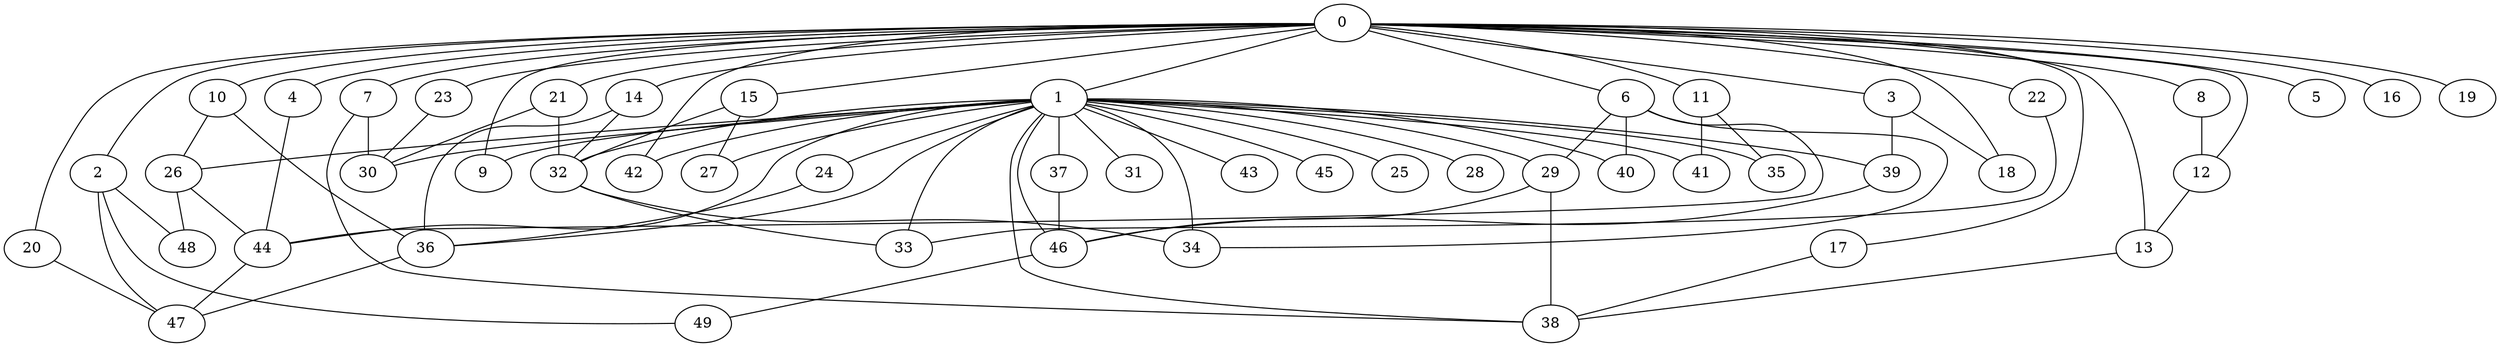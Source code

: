 
graph graphname {
    0 -- 1
0 -- 2
0 -- 3
0 -- 4
0 -- 5
0 -- 6
0 -- 7
0 -- 8
0 -- 9
0 -- 10
0 -- 11
0 -- 12
0 -- 13
0 -- 14
0 -- 15
0 -- 16
0 -- 17
0 -- 18
0 -- 19
0 -- 20
0 -- 21
0 -- 22
0 -- 23
0 -- 42
1 -- 24
1 -- 25
1 -- 26
1 -- 27
1 -- 28
1 -- 29
1 -- 30
1 -- 31
1 -- 32
1 -- 33
1 -- 34
1 -- 35
1 -- 36
1 -- 37
1 -- 38
1 -- 39
1 -- 40
1 -- 41
1 -- 42
1 -- 43
1 -- 44
1 -- 45
1 -- 46
1 -- 9
2 -- 48
2 -- 49
2 -- 47
3 -- 18
3 -- 39
4 -- 44
6 -- 29
6 -- 44
6 -- 40
6 -- 34
7 -- 38
7 -- 30
8 -- 12
10 -- 26
10 -- 36
11 -- 35
11 -- 41
12 -- 13
13 -- 38
14 -- 32
14 -- 36
15 -- 27
15 -- 32
17 -- 38
20 -- 47
21 -- 30
21 -- 32
22 -- 33
23 -- 30
24 -- 36
26 -- 44
26 -- 48
29 -- 38
29 -- 46
32 -- 33
32 -- 34
36 -- 47
37 -- 46
39 -- 46
44 -- 47
46 -- 49

}
